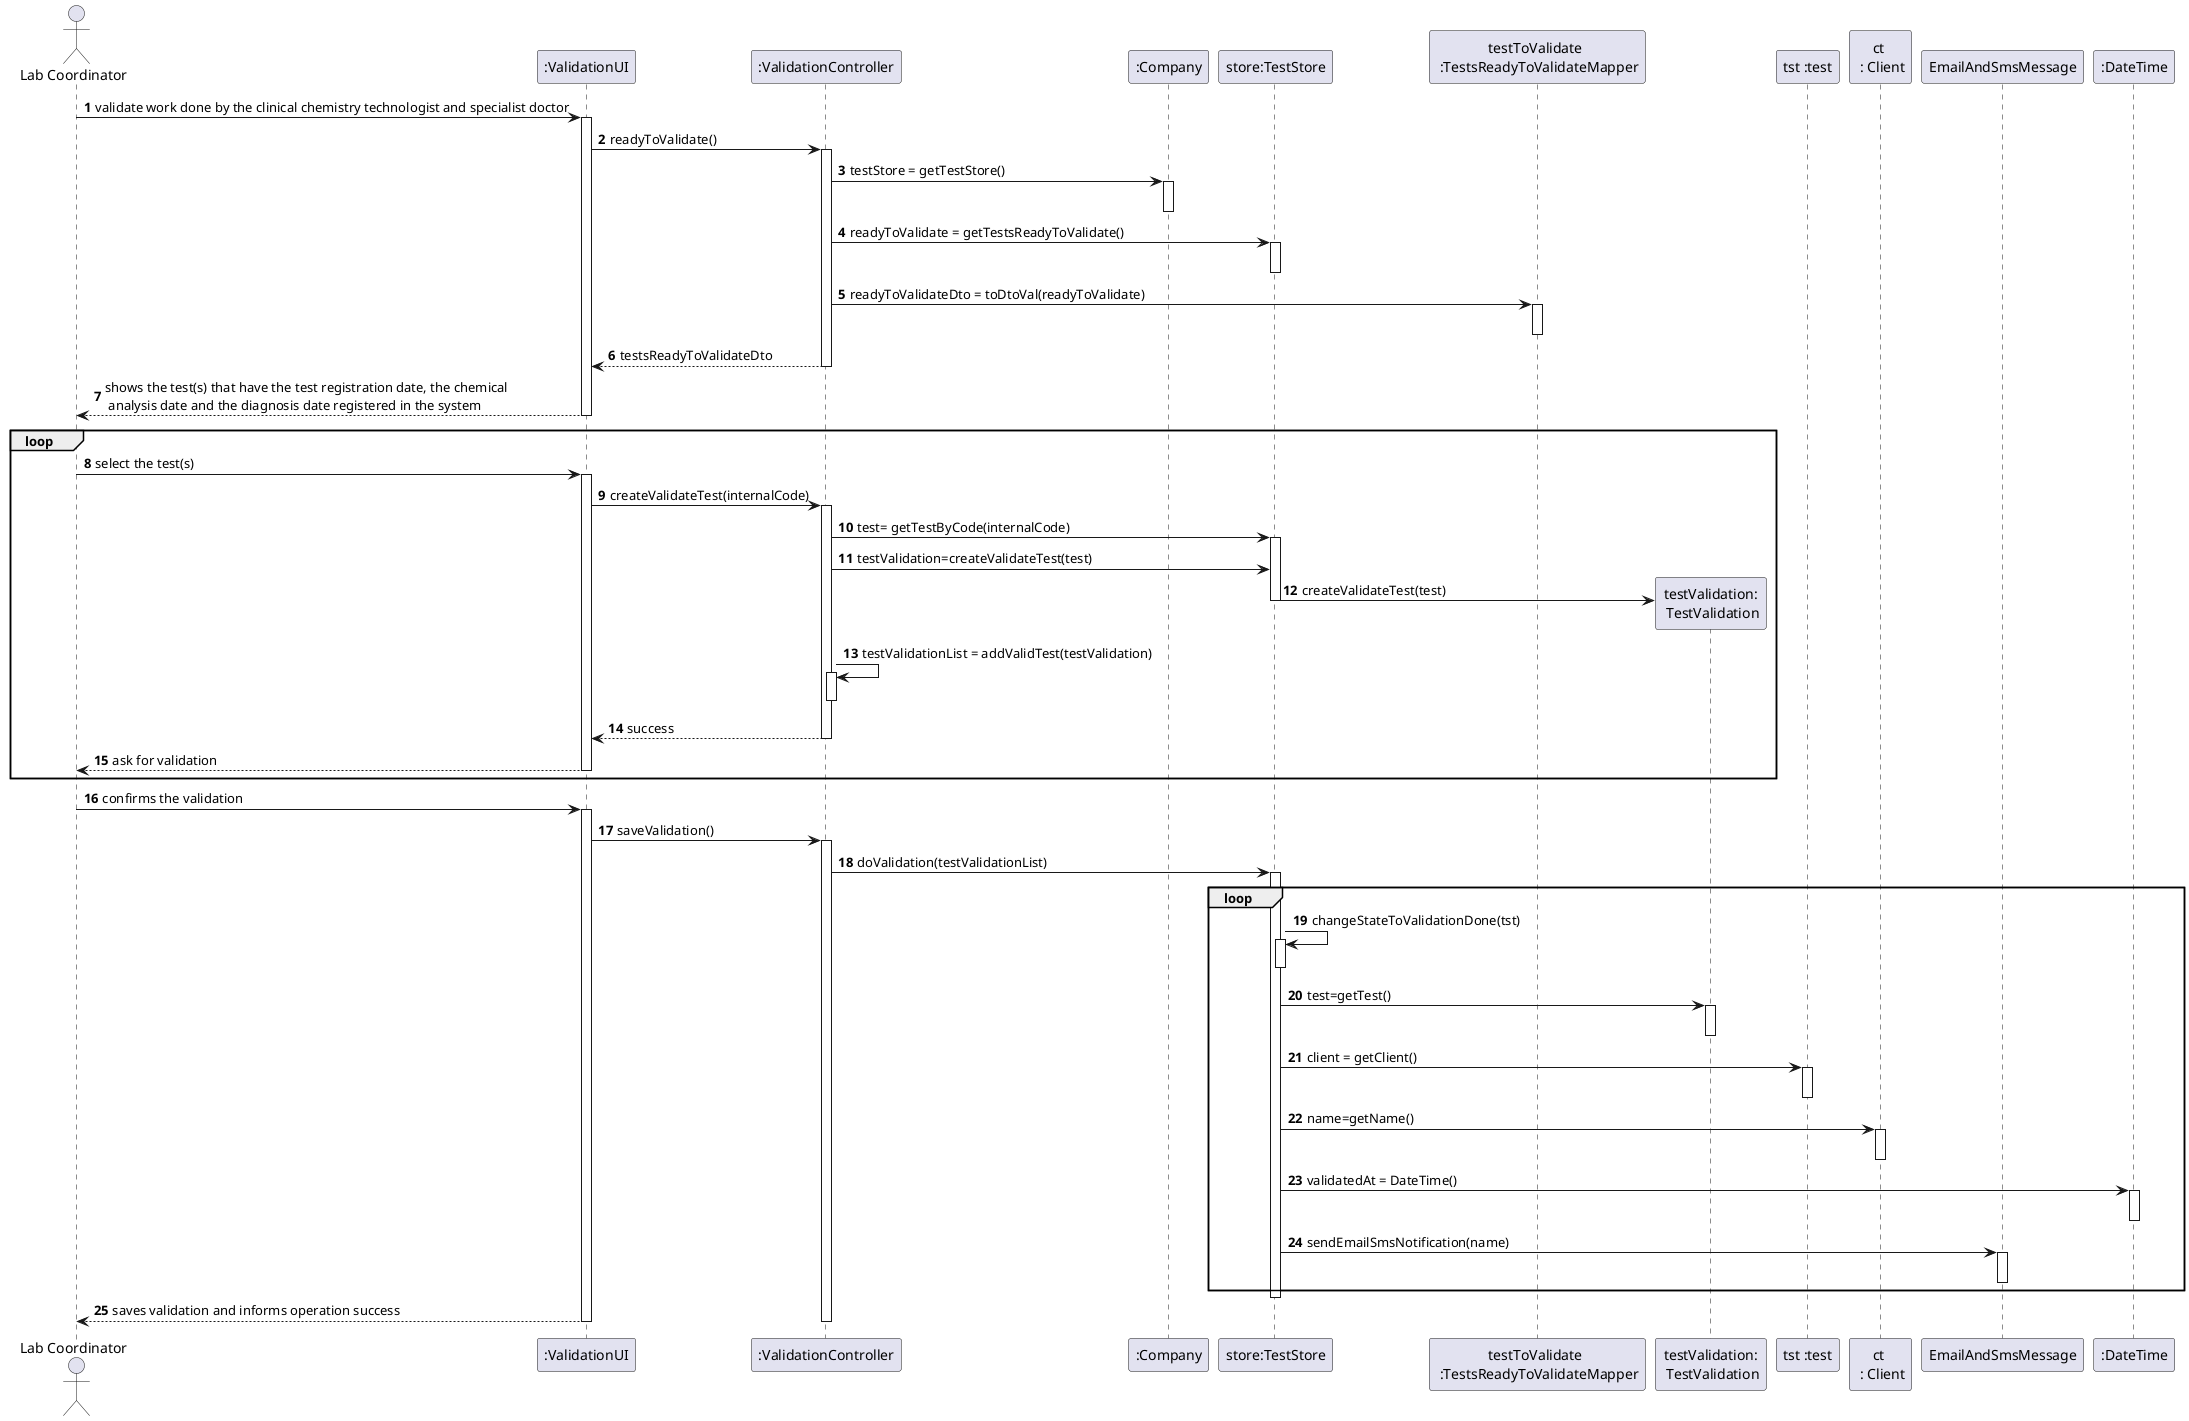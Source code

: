 @startuml
autonumber
'hide footbox
actor "Lab Coordinator" as LC

participant ":ValidationUI" as UI
participant ":ValidationController" as CTRL
participant ":Company" as C
participant "store:TestStore" as TS
participant "testToValidate \n :TestsReadyToValidateMapper" as TVM
participant "testValidation:\n TestValidation" as TV
participant "tst :test" as TST
participant "ct \n : Client" as CT
participant "EmailAndSmsMessage" as EM
participant ":DateTime" as DT

LC -> UI : validate work done by the clinical chemistry technologist and specialist doctor
activate UI
    UI -> CTRL : readyToValidate()
    activate CTRL
    CTRL -> C : testStore = getTestStore()
    activate C
    deactivate C
    CTRL -> TS : readyToValidate = getTestsReadyToValidate()
    activate TS
    deactivate TS
    CTRL -> TVM : readyToValidateDto = toDtoVal(readyToValidate)
    activate TVM
    deactivate TVM
    deactivate TVM
    CTRL --> UI : testsReadyToValidateDto
    deactivate CTRL
    UI --> LC : shows the test(s) that have the test registration date, the chemical\n analysis date and the diagnosis date registered in the system
deactivate UI
loop
LC -> UI : select the test(s)
activate UI

UI -> CTRL : createValidateTest(internalCode)
activate CTRL
CTRL -> TS : test= getTestByCode(internalCode)
activate TS
CTRL -> TS : testValidation=createValidateTest(test)
TS-> TV** : createValidateTest(test)
deactivate TS



CTRL -> CTRL : testValidationList = addValidTest(testValidation)
activate CTRL
deactivate CTRL
CTRL --> UI : success
deactivate CTRL

    UI --> LC : ask for validation
    deactivate CTRL
deactivate UI
end
LC -> UI : confirms the validation
activate UI
    UI -> CTRL : saveValidation()
    activate CTRL
    CTRL -> TS : doValidation(testValidationList)
    loop
    activate TS
    TS -> TS : changeStateToValidationDone(tst)
    activate TS
    deactivate TS
    TS -> TV : test=getTest()
    activate TV
    deactivate TV
    TS -> TST : client = getClient()
    activate TST
    deactivate TST
    TS -> CT : name=getName()
    activate CT
    deactivate CT
    TS -> DT : validatedAt = DateTime()
    activate DT
        deactivate DT
    TS -> EM : sendEmailSmsNotification(name)
    activate EM
        deactivate EM
   end


    deactivate TS


UI --> LC : saves validation and informs operation success
deactivate C
deactivate UI
deactivate CTRL

@enduml
